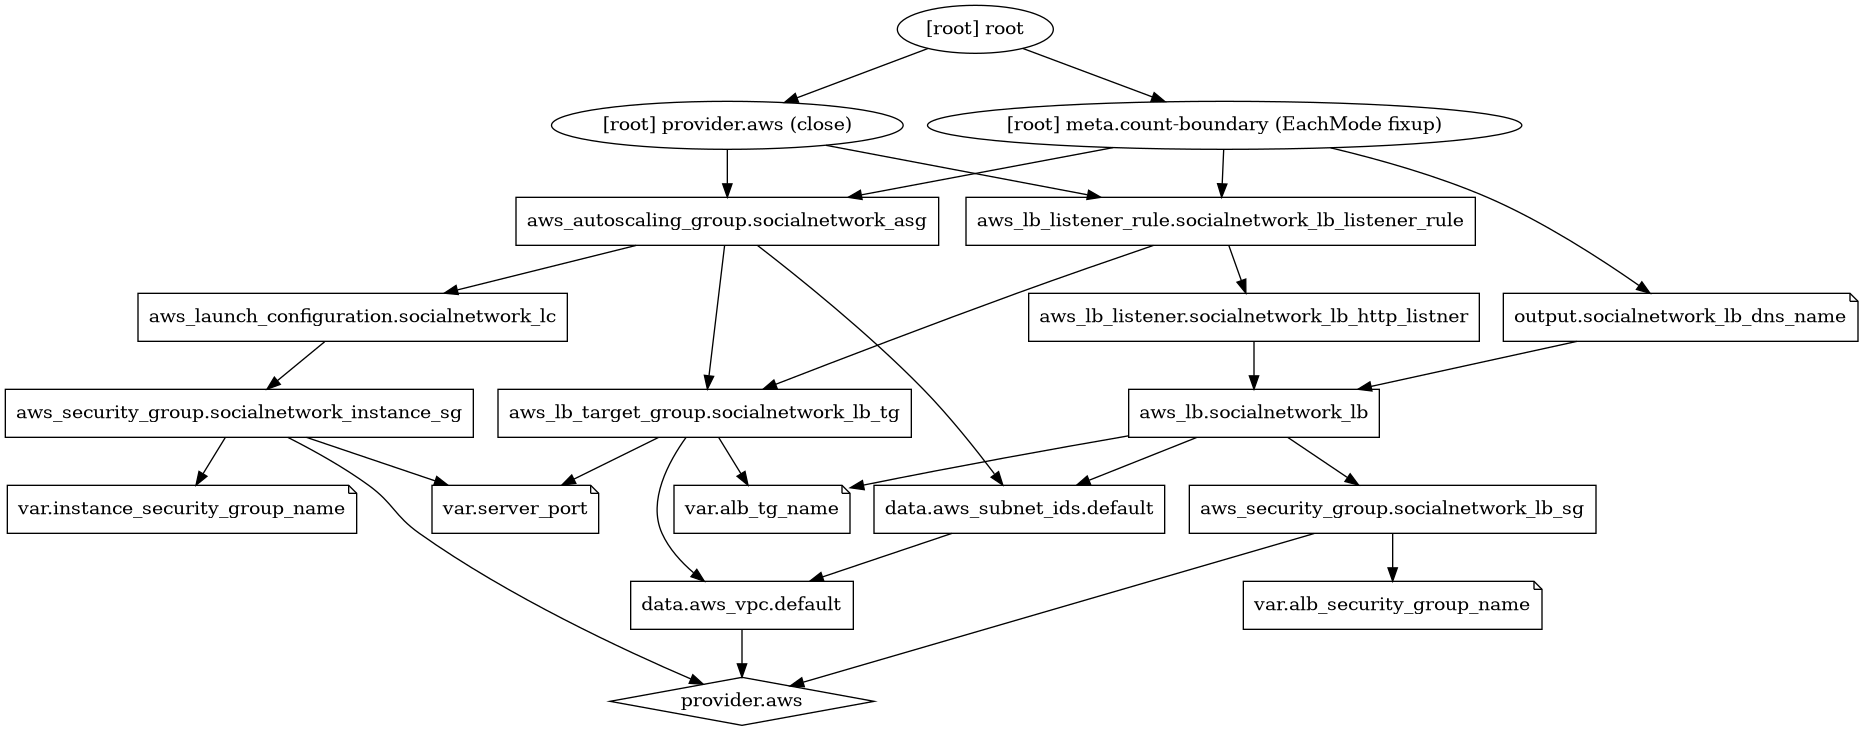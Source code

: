 @startuml

digraph graph1 {
	compound = "true"
	newrank = "true"
	subgraph "root" {
		"[root] aws_autoscaling_group.socialnetwork_asg" [label = "aws_autoscaling_group.socialnetwork_asg", shape = "box"]
		"[root] aws_launch_configuration.socialnetwork_lc" [label = "aws_launch_configuration.socialnetwork_lc", shape = "box"]
		"[root] aws_lb.socialnetwork_lb" [label = "aws_lb.socialnetwork_lb", shape = "box"]
		"[root] aws_lb_listener.socialnetwork_lb_http_listner" [label = "aws_lb_listener.socialnetwork_lb_http_listner", shape = "box"]
		"[root] aws_lb_listener_rule.socialnetwork_lb_listener_rule" [label = "aws_lb_listener_rule.socialnetwork_lb_listener_rule", shape = "box"]
		"[root] aws_lb_target_group.socialnetwork_lb_tg" [label = "aws_lb_target_group.socialnetwork_lb_tg", shape = "box"]
		"[root] aws_security_group.socialnetwork_instance_sg" [label = "aws_security_group.socialnetwork_instance_sg", shape = "box"]
		"[root] aws_security_group.socialnetwork_lb_sg" [label = "aws_security_group.socialnetwork_lb_sg", shape = "box"]
		"[root] data.aws_subnet_ids.default" [label = "data.aws_subnet_ids.default", shape = "box"]
		"[root] data.aws_vpc.default" [label = "data.aws_vpc.default", shape = "box"]
		"[root] output.socialnetwork_lb_dns_name" [label = "output.socialnetwork_lb_dns_name", shape = "note"]
		"[root] provider.aws" [label = "provider.aws", shape = "diamond"]
		"[root] var.alb_security_group_name" [label = "var.alb_security_group_name", shape = "note"]
		"[root] var.alb_tg_name" [label = "var.alb_tg_name", shape = "note"]
		"[root] var.instance_security_group_name" [label = "var.instance_security_group_name", shape = "note"]
		"[root] var.server_port" [label = "var.server_port", shape = "note"]
		"[root] aws_autoscaling_group.socialnetwork_asg" -> "[root] aws_launch_configuration.socialnetwork_lc"
		"[root] aws_autoscaling_group.socialnetwork_asg" -> "[root] aws_lb_target_group.socialnetwork_lb_tg"
		"[root] aws_autoscaling_group.socialnetwork_asg" -> "[root] data.aws_subnet_ids.default"
		"[root] aws_launch_configuration.socialnetwork_lc" -> "[root] aws_security_group.socialnetwork_instance_sg"
		"[root] aws_lb.socialnetwork_lb" -> "[root] aws_security_group.socialnetwork_lb_sg"
		"[root] aws_lb.socialnetwork_lb" -> "[root] data.aws_subnet_ids.default"
		"[root] aws_lb.socialnetwork_lb" -> "[root] var.alb_tg_name"
		"[root] aws_lb_listener.socialnetwork_lb_http_listner" -> "[root] aws_lb.socialnetwork_lb"
		"[root] aws_lb_listener_rule.socialnetwork_lb_listener_rule" -> "[root] aws_lb_listener.socialnetwork_lb_http_listner"
		"[root] aws_lb_listener_rule.socialnetwork_lb_listener_rule" -> "[root] aws_lb_target_group.socialnetwork_lb_tg"
		"[root] aws_lb_target_group.socialnetwork_lb_tg" -> "[root] data.aws_vpc.default"
		"[root] aws_lb_target_group.socialnetwork_lb_tg" -> "[root] var.alb_tg_name"
		"[root] aws_lb_target_group.socialnetwork_lb_tg" -> "[root] var.server_port"
		"[root] aws_security_group.socialnetwork_instance_sg" -> "[root] provider.aws"
		"[root] aws_security_group.socialnetwork_instance_sg" -> "[root] var.instance_security_group_name"
		"[root] aws_security_group.socialnetwork_instance_sg" -> "[root] var.server_port"
		"[root] aws_security_group.socialnetwork_lb_sg" -> "[root] provider.aws"
		"[root] aws_security_group.socialnetwork_lb_sg" -> "[root] var.alb_security_group_name"
		"[root] data.aws_subnet_ids.default" -> "[root] data.aws_vpc.default"
		"[root] data.aws_vpc.default" -> "[root] provider.aws"
		"[root] meta.count-boundary (EachMode fixup)" -> "[root] aws_autoscaling_group.socialnetwork_asg"
		"[root] meta.count-boundary (EachMode fixup)" -> "[root] aws_lb_listener_rule.socialnetwork_lb_listener_rule"
		"[root] meta.count-boundary (EachMode fixup)" -> "[root] output.socialnetwork_lb_dns_name"
		"[root] output.socialnetwork_lb_dns_name" -> "[root] aws_lb.socialnetwork_lb"
		"[root] provider.aws (close)" -> "[root] aws_autoscaling_group.socialnetwork_asg"
		"[root] provider.aws (close)" -> "[root] aws_lb_listener_rule.socialnetwork_lb_listener_rule"
		"[root] root" -> "[root] meta.count-boundary (EachMode fixup)"
		"[root] root" -> "[root] provider.aws (close)"
	}
}

@enduml
